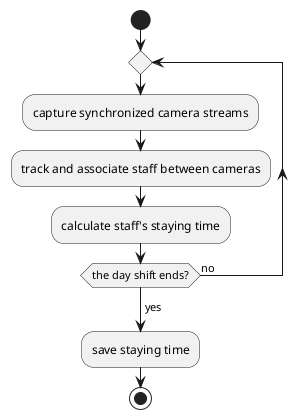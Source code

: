 @startuml
start
repeat
    :capture synchronized camera streams;
    :track and associate staff between cameras;
    :calculate staff's staying time;
repeat while (the day shift ends?) is (no)
->yes;
:save staying time;
stop
@enduml